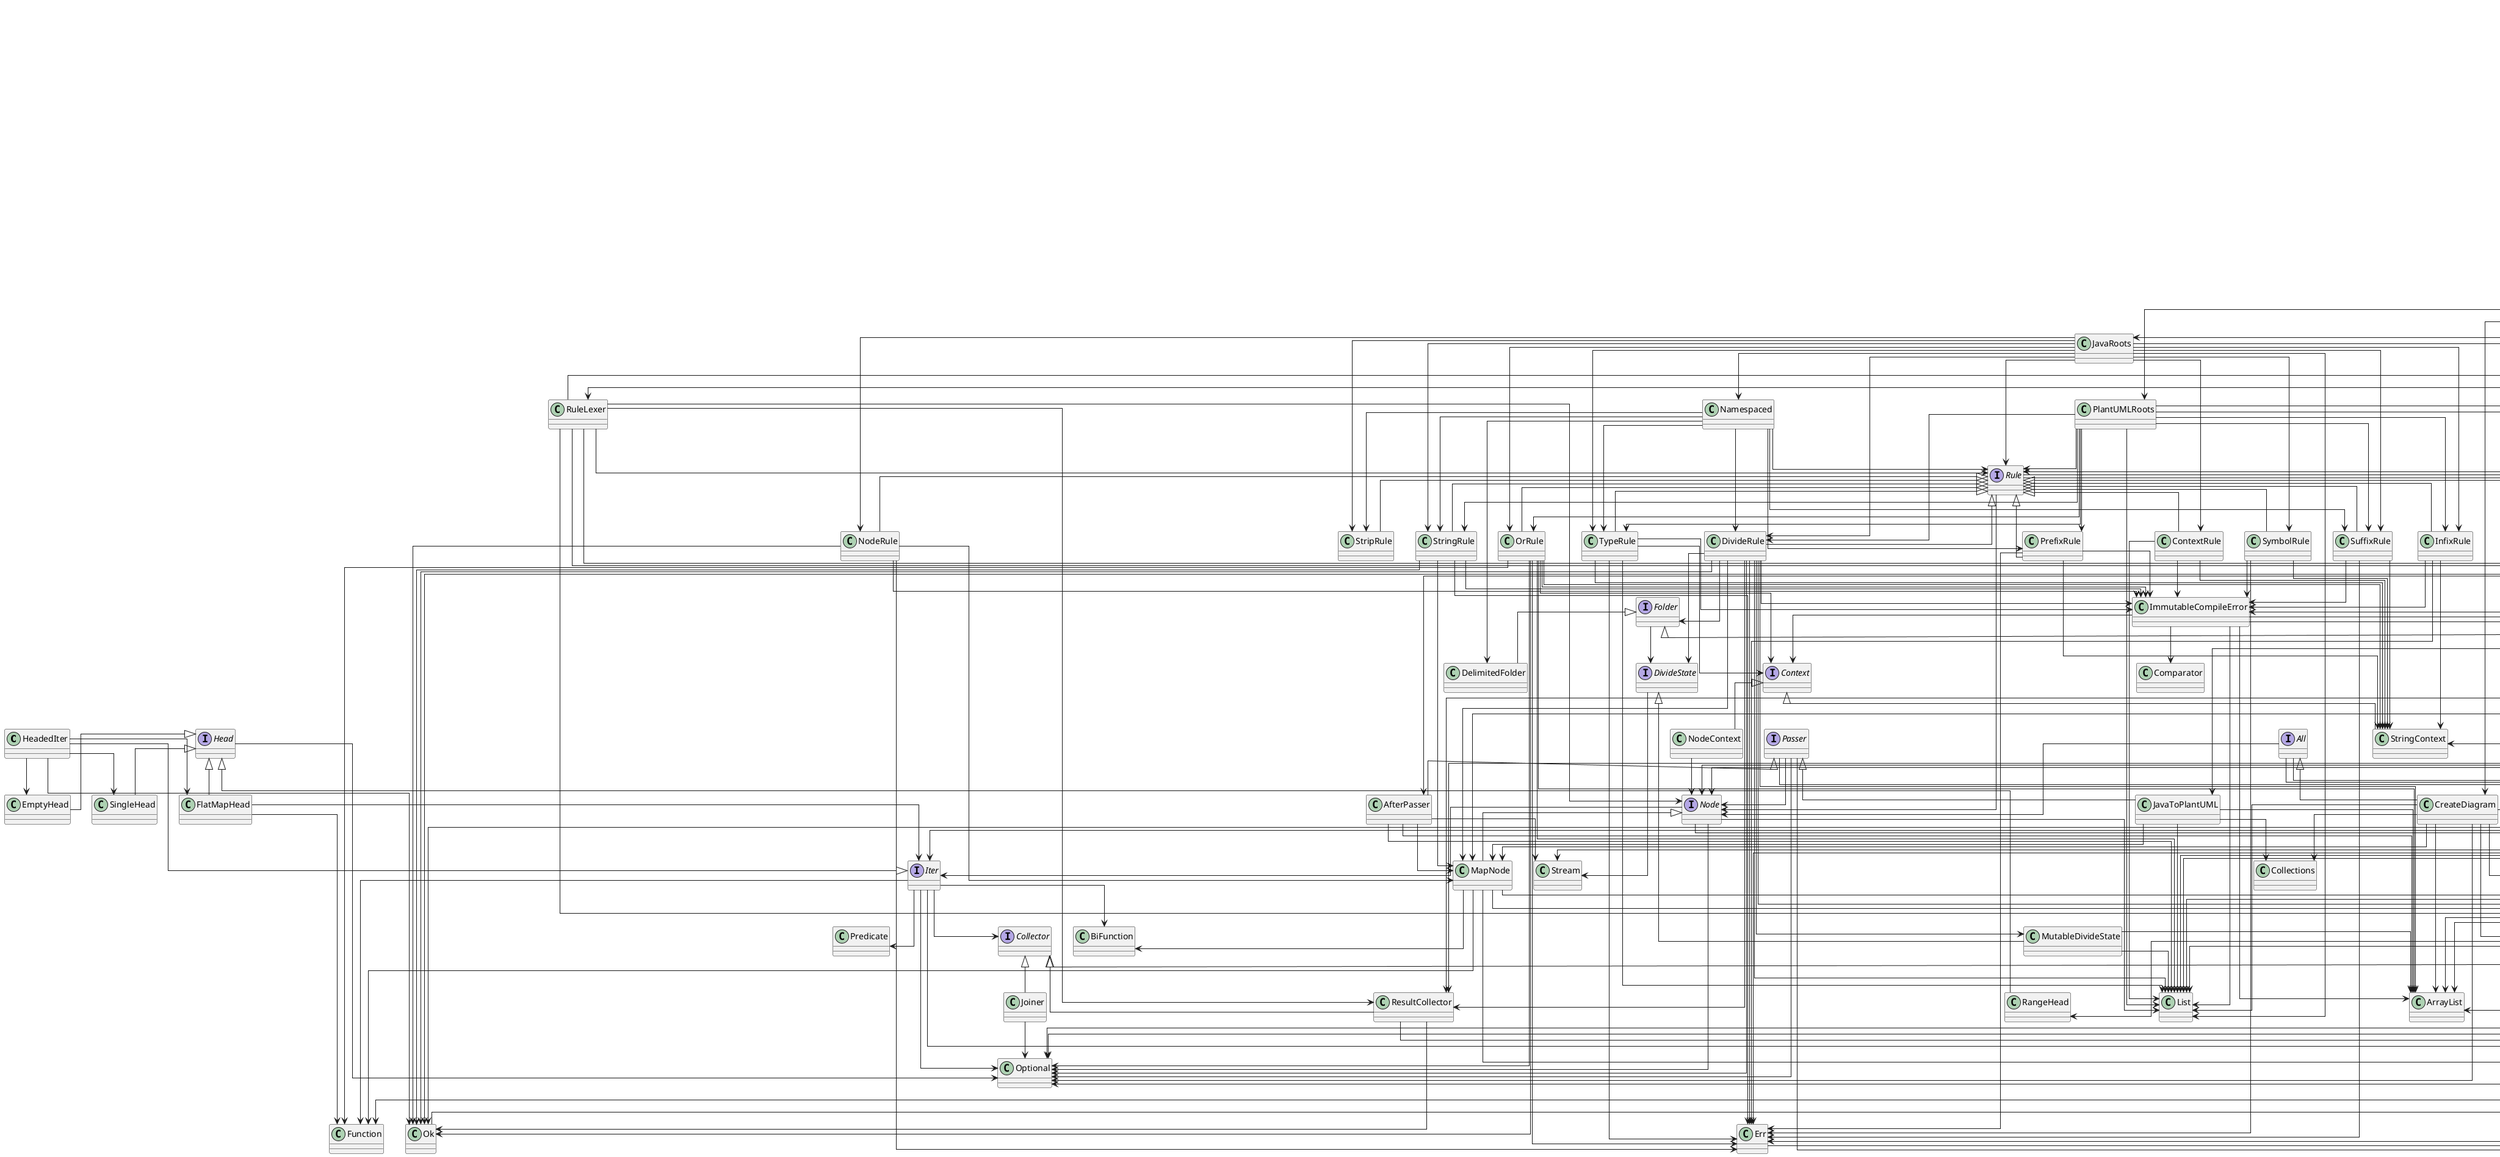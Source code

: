 @startuml
skinparam linetype ortho
class HeadedIter
Iter <|-- HeadedIter
class Roots
interface All
class SymbolRule
Rule <|-- SymbolRule
class EmptyHead
Head <|-- EmptyHead
class JavaRoots
interface Sources
class Iters
class PlantUMLRoots
class SafeFiles
interface Lexer
class StringRule
Rule <|-- StringRule
class ThrowableError
Error <|-- ThrowableError
class Tuple2
class ApplicationError
Error <|-- ApplicationError
class StagedCompiler
Compiler <|-- StagedCompiler
class PathSources
Sources <|-- PathSources
class StatementFolder
Folder <|-- StatementFolder
class AfterPasser
Passer <|-- AfterPasser
interface Compiler
class ImmutableCompileError
CompileError <|-- ImmutableCompileError
class Config
interface Source
interface Folder
interface DivideState
class JavaToPlantUML
Passer <|-- JavaToPlantUML
class CreateDiagram
All <|-- CreateDiagram
class RuleGenerator
Generator <|-- RuleGenerator
interface Generator
class FlatMapHead
Head <|-- FlatMapHead
interface Passer
class ResultCollector
Collector <|-- ResultCollector
class InfixRule
Rule <|-- InfixRule
class PrefixRule
Rule <|-- PrefixRule
class MapCollector
Collector <|-- MapCollector
class NodeContext
Context <|-- NodeContext
class CompileApplication
Application <|-- CompileApplication
class ExactRule
Rule <|-- ExactRule
class PathSource
Source <|-- PathSource
interface Collector
interface Head
class TypeRule
Rule <|-- TypeRule
class Joiner
Collector <|-- Joiner
interface Node
class OrRule
Rule <|-- OrRule
class ParseState
class NodeRule
Rule <|-- NodeRule
interface CompileError
Error <|-- CompileError
interface Rule
class Namespaced
class DelimitedFolder
Folder <|-- DelimitedFolder
class TreeParser
Parser <|-- TreeParser
class Location
interface Parser
class StringContext
Context <|-- StringContext
class PathTargets
Targets <|-- PathTargets
class SingleHead
Head <|-- SingleHead
class StripRule
Rule <|-- StripRule
interface Error
interface Iter
class Ok
Result <|-- Ok
interface Application
class RangeHead
Head <|-- RangeHead
class DivideRule
Rule <|-- DivideRule
class Err
Result <|-- Err
class RuleLexer
Lexer <|-- RuleLexer
interface Context
class SuffixRule
Rule <|-- SuffixRule
interface Result
class Main
class MutableDivideState
DivideState <|-- MutableDivideState
class MapNode
Node <|-- MapNode
interface Targets
class ContextRule
Rule <|-- ContextRule
All --> Node
All --> Location
All --> Map
Iters --> Tuple2
Iters --> RangeHead
Iters --> ArrayList
Iters --> List
Iters --> Map
Roots --> Node
Roots --> Location
Roots --> Map
Node --> Tuple2
Node --> Iter
Node --> List
Node --> Optional
ParseState --> Location
FlatMapHead --> Iter
FlatMapHead --> Function
Passer --> Tuple2
Passer --> Node
Passer --> ParseState
Passer --> Optional
Result --> Tuple2
Result --> Function
Result --> Supplier
Namespaced --> DelimitedFolder
Namespaced --> DivideRule
Namespaced --> PrefixRule
Namespaced --> Rule
Namespaced --> StringRule
Namespaced --> StripRule
Namespaced --> SuffixRule
Namespaced --> TypeRule
DivideRule --> Iters
DivideRule --> ResultCollector
DivideRule --> Err
DivideRule --> Ok
DivideRule --> MapNode
DivideRule --> DivideState
DivideRule --> MutableDivideState
DivideRule --> Folder
DivideRule --> ImmutableCompileError
DivideRule --> ArrayList
DivideRule --> List
DivideRule --> Optional
Iter --> Collector
Iter --> Result
Iter --> Optional
Iter --> BiFunction
Iter --> Function
Iter --> Predicate
ResultCollector --> Ok
ResultCollector --> Result
AfterPasser --> MapNode
AfterPasser --> ArrayList
AfterPasser --> List
AfterPasser --> Stream
PrefixRule --> Err
PrefixRule --> StringContext
PrefixRule --> ImmutableCompileError
Compiler --> Result
Compiler --> CompileError
Compiler --> Location
Compiler --> Map
Head --> Optional
InfixRule --> Err
InfixRule --> StringContext
InfixRule --> ImmutableCompileError
OrRule --> Err
OrRule --> Ok
OrRule --> Context
OrRule --> StringContext
OrRule --> ImmutableCompileError
OrRule --> ArrayList
OrRule --> List
OrRule --> Optional
OrRule --> Function
NodeContext --> Node
PathSource --> SafeFiles
PathSource --> Path
PathSource --> ArrayList
PathSource --> List
Sources --> Result
Sources --> IOException
Sources --> Map
DivideState --> Stream
PathTargets --> SafeFiles
PathTargets --> Iters
PathTargets --> Files
PathTargets --> Path
HeadedIter --> EmptyHead
HeadedIter --> FlatMapHead
HeadedIter --> SingleHead
HeadedIter --> Ok
Lexer --> Result
Lexer --> CompileError
Lexer --> Location
Lexer --> Map
TreeParser --> Tuple2
TreeParser --> Iters
TreeParser --> MapCollector
TreeParser --> Node
TreeParser --> Location
TreeParser --> ParseState
TreeParser --> ArrayList
TreeParser --> List
TreeParser --> Map
Rule --> Result
Rule --> CompileError
Rule --> Node
JavaToPlantUML --> MapNode
JavaToPlantUML --> ArrayList
JavaToPlantUML --> Collections
JavaToPlantUML --> List
RuleGenerator --> Tuple2
RuleGenerator --> Iters
RuleGenerator --> MapCollector
RuleGenerator --> ResultCollector
RuleGenerator --> Rule
Application --> Optional
CreateDiagram --> Iters
CreateDiagram --> MapNode
CreateDiagram --> ArrayList
CreateDiagram --> Collection
CreateDiagram --> Collections
CreateDiagram --> HashMap
CreateDiagram --> List
CreateDiagram --> Optional
Generator --> Result
Generator --> CompileError
Generator --> Location
Generator --> Map
PlantUMLRoots --> DivideRule
PlantUMLRoots --> ExactRule
PlantUMLRoots --> InfixRule
PlantUMLRoots --> OrRule
PlantUMLRoots --> PrefixRule
PlantUMLRoots --> Rule
PlantUMLRoots --> StringRule
PlantUMLRoots --> SuffixRule
PlantUMLRoots --> TypeRule
PlantUMLRoots --> StatementFolder
PlantUMLRoots --> List
StringRule --> Err
StringRule --> Ok
StringRule --> MapNode
StringRule --> ImmutableCompileError
Config --> Compiler
Config --> StagedCompiler
Config --> JavaRoots
Config --> PlantUMLRoots
Config --> AfterPasser
Config --> CreateDiagram
Config --> Generator
Config --> JavaToPlantUML
Config --> Lexer
Config --> Parser
Config --> RuleGenerator
Config --> RuleLexer
Config --> TreeParser
MapNode --> Iters
MapNode --> HashMap
MapNode --> Map
MapNode --> BiFunction
MapNode --> Function
Folder --> DivideState
PathSources --> SafeFiles
PathSources --> Tuple2
PathSources --> MapCollector
PathSources --> ResultCollector
PathSources --> Files
PathSources --> Path
Source --> Result
Source --> IOException
ThrowableError --> PrintWriter
ThrowableError --> StringWriter
ExactRule --> Err
ExactRule --> Ok
ExactRule --> MapNode
ExactRule --> StringContext
ExactRule --> ImmutableCompileError
JavaRoots --> Namespaced
JavaRoots --> ContextRule
JavaRoots --> DivideRule
JavaRoots --> InfixRule
JavaRoots --> NodeRule
JavaRoots --> OrRule
JavaRoots --> Rule
JavaRoots --> StringRule
JavaRoots --> StripRule
JavaRoots --> SuffixRule
JavaRoots --> SymbolRule
JavaRoots --> TypeRule
JavaRoots --> StatementFolder
JavaRoots --> List
MapCollector --> Tuple2
MapCollector --> HashMap
MapCollector --> Map
Joiner --> Optional
ImmutableCompileError --> Context
ImmutableCompileError --> ArrayList
ImmutableCompileError --> Comparator
ImmutableCompileError --> List
ImmutableCompileError --> Collectors
SafeFiles --> Iter
SafeFiles --> Iters
SafeFiles --> Err
SafeFiles --> Ok
SafeFiles --> Result
SafeFiles --> IOException
SafeFiles --> Files
SafeFiles --> Path
SafeFiles --> Optional
SafeFiles --> Collectors
SafeFiles --> Stream
Targets --> IOException
Targets --> Map
Targets --> Optional
StagedCompiler --> Generator
StagedCompiler --> Lexer
StagedCompiler --> Parser
StagedCompiler --> Roots
MutableDivideState --> ArrayList
MutableDivideState --> List
CompileApplication --> Compiler
CompileApplication --> ApplicationError
CompileApplication --> ThrowableError
CompileApplication --> Location
CompileApplication --> Sources
CompileApplication --> Targets
CompileApplication --> Map
ContextRule --> StringContext
ContextRule --> ImmutableCompileError
ContextRule --> List
NodeRule --> Err
NodeRule --> Ok
NodeRule --> MapNode
NodeRule --> ImmutableCompileError
SuffixRule --> Err
SuffixRule --> StringContext
SuffixRule --> ImmutableCompileError
SymbolRule --> Err
SymbolRule --> StringContext
SymbolRule --> ImmutableCompileError
Main --> Application
Main --> CompileApplication
Main --> Compiler
Main --> Error
Main --> Config
Main --> PathSources
Main --> PathTargets
Main --> Sources
Main --> Targets
Main --> Paths
RuleLexer --> Tuple2
RuleLexer --> Iters
RuleLexer --> MapCollector
RuleLexer --> ResultCollector
RuleLexer --> Node
RuleLexer --> Rule
TypeRule --> Err
TypeRule --> Context
TypeRule --> StringContext
TypeRule --> ImmutableCompileError
TypeRule --> List
Location --> List
@enduml
